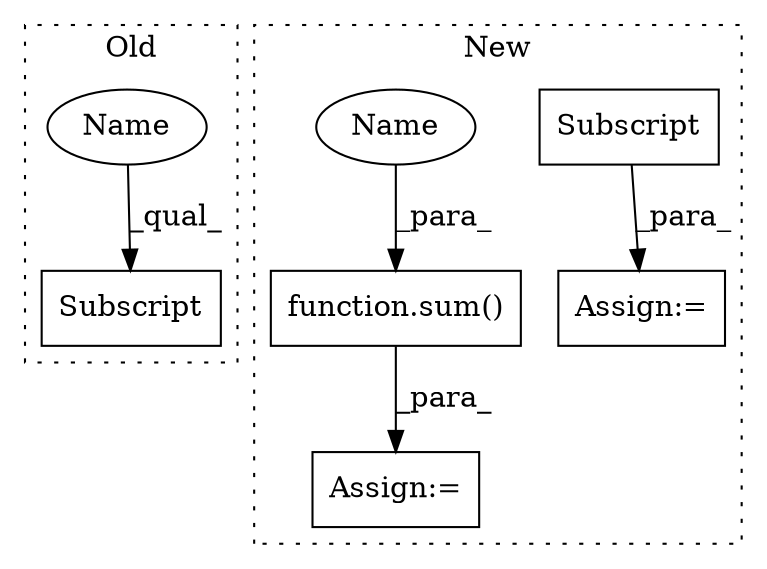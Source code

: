 digraph G {
subgraph cluster0 {
1 [label="Subscript" a="63" s="2546,0" l="16,0" shape="box"];
5 [label="Name" a="87" s="2546" l="11" shape="ellipse"];
label = "Old";
style="dotted";
}
subgraph cluster1 {
2 [label="function.sum()" a="75" s="2337,2352" l="4,1" shape="box"];
3 [label="Assign:=" a="68" s="2320" l="3" shape="box"];
4 [label="Assign:=" a="68" s="2502" l="3" shape="box"];
6 [label="Subscript" a="63" s="2505,0" l="20,0" shape="box"];
7 [label="Name" a="87" s="2341" l="11" shape="ellipse"];
label = "New";
style="dotted";
}
2 -> 3 [label="_para_"];
5 -> 1 [label="_qual_"];
6 -> 4 [label="_para_"];
7 -> 2 [label="_para_"];
}